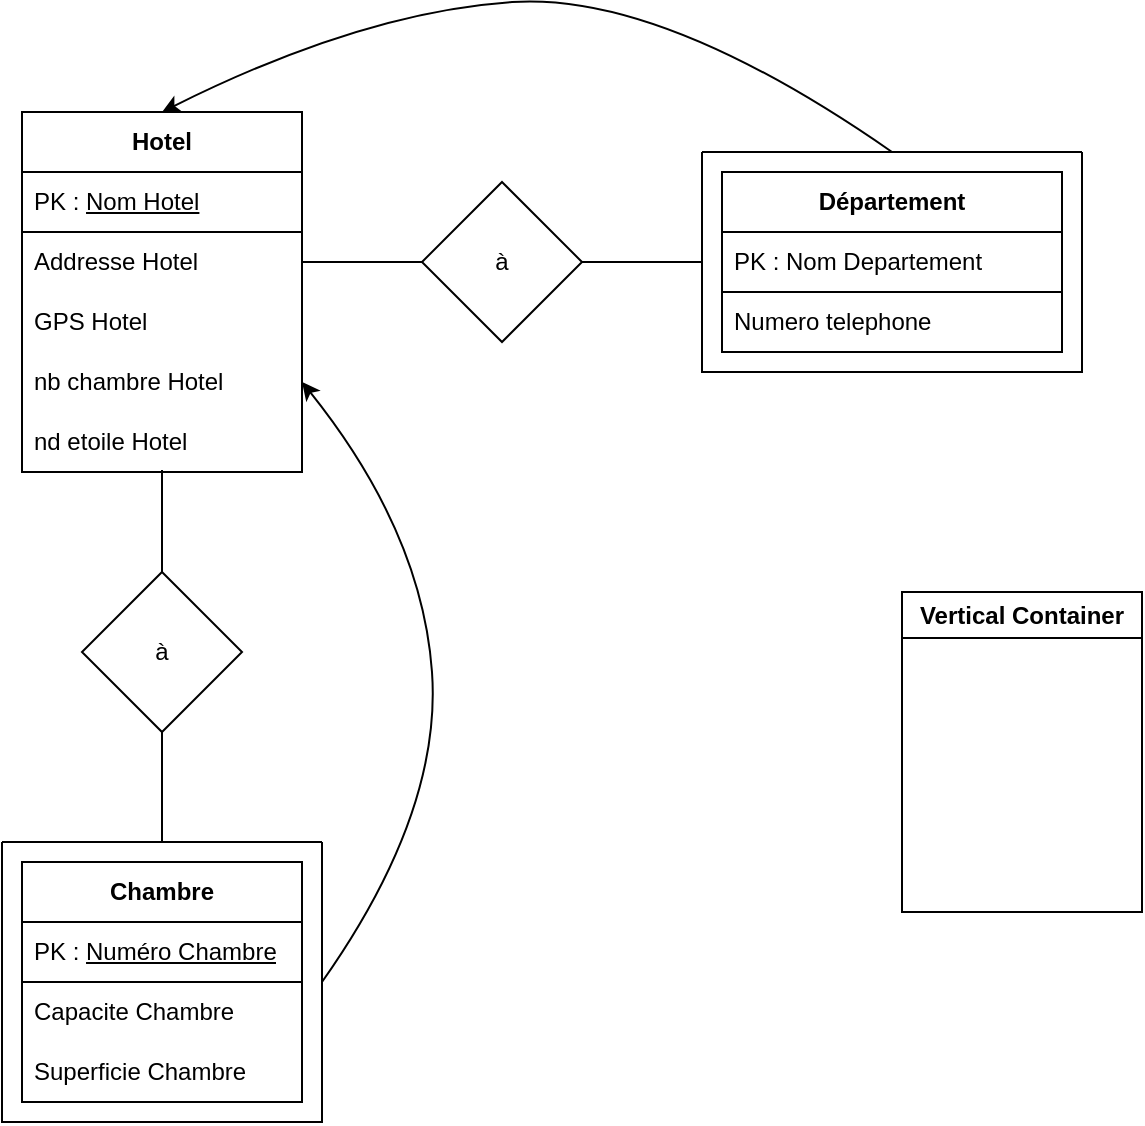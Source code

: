 <mxfile version="22.0.8" type="github">
  <diagram name="Page-1" id="hQsd6_jHzTFfWlwIB3lt">
    <mxGraphModel dx="1434" dy="797" grid="1" gridSize="10" guides="1" tooltips="1" connect="1" arrows="1" fold="1" page="1" pageScale="1" pageWidth="827" pageHeight="1169" math="0" shadow="0">
      <root>
        <mxCell id="0" />
        <mxCell id="1" parent="0" />
        <mxCell id="F_QFIJokdTv3zEyRkspj-14" value="&lt;b&gt;Hotel&lt;/b&gt;" style="swimlane;fontStyle=0;childLayout=stackLayout;horizontal=1;startSize=30;horizontalStack=0;resizeParent=1;resizeParentMax=0;resizeLast=0;collapsible=1;marginBottom=0;whiteSpace=wrap;html=1;" parent="1" vertex="1">
          <mxGeometry x="40" y="80" width="140" height="180" as="geometry" />
        </mxCell>
        <mxCell id="F_QFIJokdTv3zEyRkspj-15" value="PK : &lt;u&gt;Nom Hotel&lt;br&gt;&lt;/u&gt;" style="text;strokeColor=default;fillColor=none;align=left;verticalAlign=middle;spacingLeft=4;spacingRight=4;overflow=hidden;points=[[0,0.5],[1,0.5]];portConstraint=eastwest;rotatable=0;whiteSpace=wrap;html=1;" parent="F_QFIJokdTv3zEyRkspj-14" vertex="1">
          <mxGeometry y="30" width="140" height="30" as="geometry" />
        </mxCell>
        <mxCell id="F_QFIJokdTv3zEyRkspj-16" value="Addresse Hotel" style="text;strokeColor=none;fillColor=none;align=left;verticalAlign=middle;spacingLeft=4;spacingRight=4;overflow=hidden;points=[[0,0.5],[1,0.5]];portConstraint=eastwest;rotatable=0;whiteSpace=wrap;html=1;" parent="F_QFIJokdTv3zEyRkspj-14" vertex="1">
          <mxGeometry y="60" width="140" height="30" as="geometry" />
        </mxCell>
        <mxCell id="F_QFIJokdTv3zEyRkspj-17" value="GPS Hotel" style="text;strokeColor=none;fillColor=none;align=left;verticalAlign=middle;spacingLeft=4;spacingRight=4;overflow=hidden;points=[[0,0.5],[1,0.5]];portConstraint=eastwest;rotatable=0;whiteSpace=wrap;html=1;" parent="F_QFIJokdTv3zEyRkspj-14" vertex="1">
          <mxGeometry y="90" width="140" height="30" as="geometry" />
        </mxCell>
        <mxCell id="F_QFIJokdTv3zEyRkspj-20" value="nb chambre Hotel" style="text;strokeColor=none;fillColor=none;align=left;verticalAlign=middle;spacingLeft=4;spacingRight=4;overflow=hidden;points=[[0,0.5],[1,0.5]];portConstraint=eastwest;rotatable=0;whiteSpace=wrap;html=1;" parent="F_QFIJokdTv3zEyRkspj-14" vertex="1">
          <mxGeometry y="120" width="140" height="30" as="geometry" />
        </mxCell>
        <mxCell id="F_QFIJokdTv3zEyRkspj-21" value="nd etoile Hotel" style="text;strokeColor=none;fillColor=none;align=left;verticalAlign=middle;spacingLeft=4;spacingRight=4;overflow=hidden;points=[[0,0.5],[1,0.5]];portConstraint=eastwest;rotatable=0;whiteSpace=wrap;html=1;" parent="F_QFIJokdTv3zEyRkspj-14" vertex="1">
          <mxGeometry y="150" width="140" height="30" as="geometry" />
        </mxCell>
        <mxCell id="F_QFIJokdTv3zEyRkspj-22" value="à" style="rhombus;whiteSpace=wrap;html=1;" parent="1" vertex="1">
          <mxGeometry x="240" y="115" width="80" height="80" as="geometry" />
        </mxCell>
        <mxCell id="F_QFIJokdTv3zEyRkspj-25" value="" style="endArrow=none;html=1;rounded=0;entryX=0;entryY=0.5;entryDx=0;entryDy=0;exitX=1;exitY=0.5;exitDx=0;exitDy=0;" parent="1" source="F_QFIJokdTv3zEyRkspj-16" target="F_QFIJokdTv3zEyRkspj-22" edge="1">
          <mxGeometry width="50" height="50" relative="1" as="geometry">
            <mxPoint x="390" y="430" as="sourcePoint" />
            <mxPoint x="440" y="380" as="targetPoint" />
          </mxGeometry>
        </mxCell>
        <mxCell id="F_QFIJokdTv3zEyRkspj-34" value="" style="swimlane;startSize=0;" parent="1" vertex="1">
          <mxGeometry x="380" y="100" width="190" height="110" as="geometry" />
        </mxCell>
        <mxCell id="F_QFIJokdTv3zEyRkspj-26" value="&lt;b&gt;Département&lt;/b&gt;" style="swimlane;fontStyle=0;childLayout=stackLayout;horizontal=1;startSize=30;horizontalStack=0;resizeParent=1;resizeParentMax=0;resizeLast=0;collapsible=1;marginBottom=0;whiteSpace=wrap;html=1;fillColor=default;" parent="F_QFIJokdTv3zEyRkspj-34" vertex="1">
          <mxGeometry x="10" y="10" width="170" height="90" as="geometry" />
        </mxCell>
        <mxCell id="F_QFIJokdTv3zEyRkspj-27" value="PK : Nom Departement" style="text;strokeColor=default;fillColor=none;align=left;verticalAlign=middle;spacingLeft=4;spacingRight=4;overflow=hidden;points=[[0,0.5],[1,0.5]];portConstraint=eastwest;rotatable=0;whiteSpace=wrap;html=1;" parent="F_QFIJokdTv3zEyRkspj-26" vertex="1">
          <mxGeometry y="30" width="170" height="30" as="geometry" />
        </mxCell>
        <mxCell id="F_QFIJokdTv3zEyRkspj-28" value="Numero telephone" style="text;strokeColor=none;fillColor=none;align=left;verticalAlign=middle;spacingLeft=4;spacingRight=4;overflow=hidden;points=[[0,0.5],[1,0.5]];portConstraint=eastwest;rotatable=0;whiteSpace=wrap;html=1;" parent="F_QFIJokdTv3zEyRkspj-26" vertex="1">
          <mxGeometry y="60" width="170" height="30" as="geometry" />
        </mxCell>
        <mxCell id="F_QFIJokdTv3zEyRkspj-35" value="" style="endArrow=none;html=1;rounded=0;entryX=0;entryY=0.5;entryDx=0;entryDy=0;exitX=1;exitY=0.5;exitDx=0;exitDy=0;" parent="1" source="F_QFIJokdTv3zEyRkspj-22" target="F_QFIJokdTv3zEyRkspj-34" edge="1">
          <mxGeometry width="50" height="50" relative="1" as="geometry">
            <mxPoint x="330" y="140" as="sourcePoint" />
            <mxPoint x="440" y="380" as="targetPoint" />
          </mxGeometry>
        </mxCell>
        <mxCell id="F_QFIJokdTv3zEyRkspj-36" value="" style="curved=1;endArrow=classic;html=1;rounded=0;entryX=0.5;entryY=0;entryDx=0;entryDy=0;exitX=0.5;exitY=0;exitDx=0;exitDy=0;" parent="1" source="F_QFIJokdTv3zEyRkspj-34" target="F_QFIJokdTv3zEyRkspj-14" edge="1">
          <mxGeometry width="50" height="50" relative="1" as="geometry">
            <mxPoint x="390" y="430" as="sourcePoint" />
            <mxPoint x="440" y="380" as="targetPoint" />
            <Array as="points">
              <mxPoint x="360" y="20" />
              <mxPoint x="210" y="30" />
            </Array>
          </mxGeometry>
        </mxCell>
        <mxCell id="F_QFIJokdTv3zEyRkspj-41" value="" style="swimlane;startSize=0;" parent="1" vertex="1">
          <mxGeometry x="30" y="445" width="160" height="140" as="geometry" />
        </mxCell>
        <mxCell id="F_QFIJokdTv3zEyRkspj-37" value="&lt;b&gt;Chambre&lt;/b&gt;" style="swimlane;fontStyle=0;childLayout=stackLayout;horizontal=1;startSize=30;horizontalStack=0;resizeParent=1;resizeParentMax=0;resizeLast=0;collapsible=1;marginBottom=0;whiteSpace=wrap;html=1;" parent="F_QFIJokdTv3zEyRkspj-41" vertex="1">
          <mxGeometry x="10" y="10" width="140" height="120" as="geometry" />
        </mxCell>
        <mxCell id="F_QFIJokdTv3zEyRkspj-38" value="PK : &lt;u&gt;Numéro Chambre&lt;/u&gt;" style="text;strokeColor=default;fillColor=none;align=left;verticalAlign=middle;spacingLeft=4;spacingRight=4;overflow=hidden;points=[[0,0.5],[1,0.5]];portConstraint=eastwest;rotatable=0;whiteSpace=wrap;html=1;" parent="F_QFIJokdTv3zEyRkspj-37" vertex="1">
          <mxGeometry y="30" width="140" height="30" as="geometry" />
        </mxCell>
        <mxCell id="F_QFIJokdTv3zEyRkspj-39" value="Capacite Chambre" style="text;strokeColor=none;fillColor=none;align=left;verticalAlign=middle;spacingLeft=4;spacingRight=4;overflow=hidden;points=[[0,0.5],[1,0.5]];portConstraint=eastwest;rotatable=0;whiteSpace=wrap;html=1;" parent="F_QFIJokdTv3zEyRkspj-37" vertex="1">
          <mxGeometry y="60" width="140" height="30" as="geometry" />
        </mxCell>
        <mxCell id="F_QFIJokdTv3zEyRkspj-40" value="Superficie Chambre" style="text;strokeColor=none;fillColor=none;align=left;verticalAlign=middle;spacingLeft=4;spacingRight=4;overflow=hidden;points=[[0,0.5],[1,0.5]];portConstraint=eastwest;rotatable=0;whiteSpace=wrap;html=1;" parent="F_QFIJokdTv3zEyRkspj-37" vertex="1">
          <mxGeometry y="90" width="140" height="30" as="geometry" />
        </mxCell>
        <mxCell id="F_QFIJokdTv3zEyRkspj-42" value="à" style="rhombus;whiteSpace=wrap;html=1;" parent="1" vertex="1">
          <mxGeometry x="70" y="310" width="80" height="80" as="geometry" />
        </mxCell>
        <mxCell id="F_QFIJokdTv3zEyRkspj-43" value="" style="curved=1;endArrow=classic;html=1;rounded=0;exitX=1;exitY=0.5;exitDx=0;exitDy=0;entryX=1;entryY=0.5;entryDx=0;entryDy=0;" parent="1" source="F_QFIJokdTv3zEyRkspj-41" target="F_QFIJokdTv3zEyRkspj-20" edge="1">
          <mxGeometry width="50" height="50" relative="1" as="geometry">
            <mxPoint x="390" y="330" as="sourcePoint" />
            <mxPoint x="440" y="280" as="targetPoint" />
            <Array as="points">
              <mxPoint x="250" y="430" />
              <mxPoint x="240" y="290" />
            </Array>
          </mxGeometry>
        </mxCell>
        <mxCell id="F_QFIJokdTv3zEyRkspj-44" value="" style="endArrow=none;html=1;rounded=0;exitX=0.5;exitY=0;exitDx=0;exitDy=0;entryX=0.5;entryY=1;entryDx=0;entryDy=0;" parent="1" source="F_QFIJokdTv3zEyRkspj-41" target="F_QFIJokdTv3zEyRkspj-42" edge="1">
          <mxGeometry width="50" height="50" relative="1" as="geometry">
            <mxPoint x="390" y="330" as="sourcePoint" />
            <mxPoint x="440" y="280" as="targetPoint" />
          </mxGeometry>
        </mxCell>
        <mxCell id="F_QFIJokdTv3zEyRkspj-45" value="" style="endArrow=none;html=1;rounded=0;exitX=0.5;exitY=0;exitDx=0;exitDy=0;entryX=0.5;entryY=0.967;entryDx=0;entryDy=0;entryPerimeter=0;" parent="1" source="F_QFIJokdTv3zEyRkspj-42" target="F_QFIJokdTv3zEyRkspj-21" edge="1">
          <mxGeometry width="50" height="50" relative="1" as="geometry">
            <mxPoint x="390" y="330" as="sourcePoint" />
            <mxPoint x="110" y="250" as="targetPoint" />
          </mxGeometry>
        </mxCell>
        <mxCell id="kWLJbN-0jLA5BBV8kCK0-1" value="Vertical Container" style="swimlane;whiteSpace=wrap;html=1;" vertex="1" parent="1">
          <mxGeometry x="480" y="320" width="120" height="160" as="geometry" />
        </mxCell>
      </root>
    </mxGraphModel>
  </diagram>
</mxfile>
